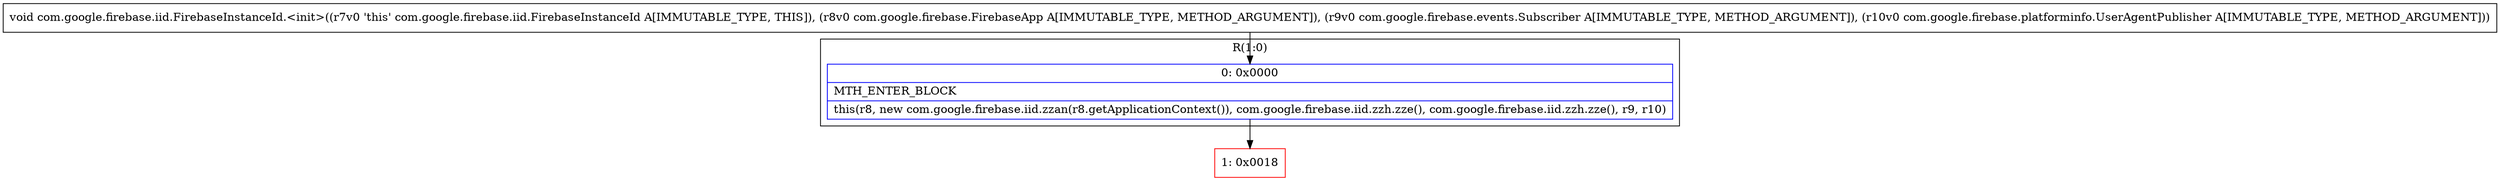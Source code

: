 digraph "CFG forcom.google.firebase.iid.FirebaseInstanceId.\<init\>(Lcom\/google\/firebase\/FirebaseApp;Lcom\/google\/firebase\/events\/Subscriber;Lcom\/google\/firebase\/platforminfo\/UserAgentPublisher;)V" {
subgraph cluster_Region_953698443 {
label = "R(1:0)";
node [shape=record,color=blue];
Node_0 [shape=record,label="{0\:\ 0x0000|MTH_ENTER_BLOCK\l|this(r8, new com.google.firebase.iid.zzan(r8.getApplicationContext()), com.google.firebase.iid.zzh.zze(), com.google.firebase.iid.zzh.zze(), r9, r10)\l}"];
}
Node_1 [shape=record,color=red,label="{1\:\ 0x0018}"];
MethodNode[shape=record,label="{void com.google.firebase.iid.FirebaseInstanceId.\<init\>((r7v0 'this' com.google.firebase.iid.FirebaseInstanceId A[IMMUTABLE_TYPE, THIS]), (r8v0 com.google.firebase.FirebaseApp A[IMMUTABLE_TYPE, METHOD_ARGUMENT]), (r9v0 com.google.firebase.events.Subscriber A[IMMUTABLE_TYPE, METHOD_ARGUMENT]), (r10v0 com.google.firebase.platforminfo.UserAgentPublisher A[IMMUTABLE_TYPE, METHOD_ARGUMENT])) }"];
MethodNode -> Node_0;
Node_0 -> Node_1;
}

